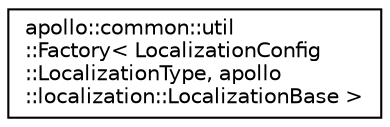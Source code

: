 digraph "Graphical Class Hierarchy"
{
  edge [fontname="Helvetica",fontsize="10",labelfontname="Helvetica",labelfontsize="10"];
  node [fontname="Helvetica",fontsize="10",shape=record];
  rankdir="LR";
  Node0 [label="apollo::common::util\l::Factory\< LocalizationConfig\l::LocalizationType, apollo\l::localization::LocalizationBase \>",height=0.2,width=0.4,color="black", fillcolor="white", style="filled",URL="$classapollo_1_1common_1_1util_1_1Factory.html"];
}
